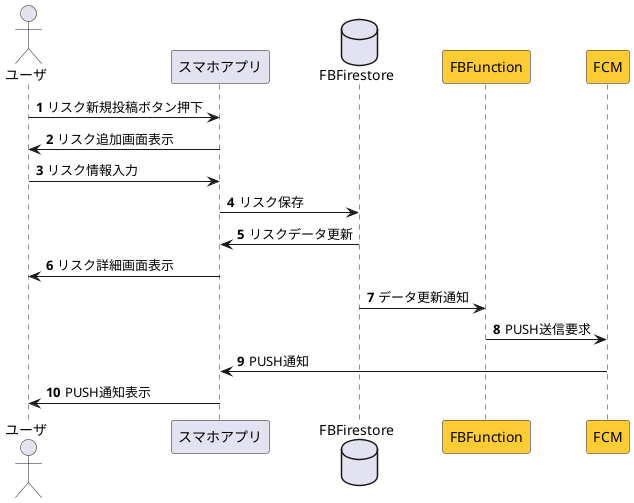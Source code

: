 @startuml
'https://plantuml.com/sequence-diagram

autonumber

actor ユーザ
Participant スマホアプリ
Database FBFirestore
Participant FBFunction #FFCC33
Participant FCM #FFCC33

ユーザ -> スマホアプリ: リスク新規投稿ボタン押下
スマホアプリ ->ユーザ: リスク追加画面表示
ユーザ -> スマホアプリ: リスク情報入力
スマホアプリ -> FBFirestore:リスク保存
FBFirestore -> スマホアプリ:リスクデータ更新
スマホアプリ ->ユーザ: リスク詳細画面表示
FBFirestore -> FBFunction: データ更新通知
FBFunction -> FCM: PUSH送信要求
FCM -> スマホアプリ: PUSH通知
スマホアプリ -> ユーザ: PUSH通知表示

@enduml